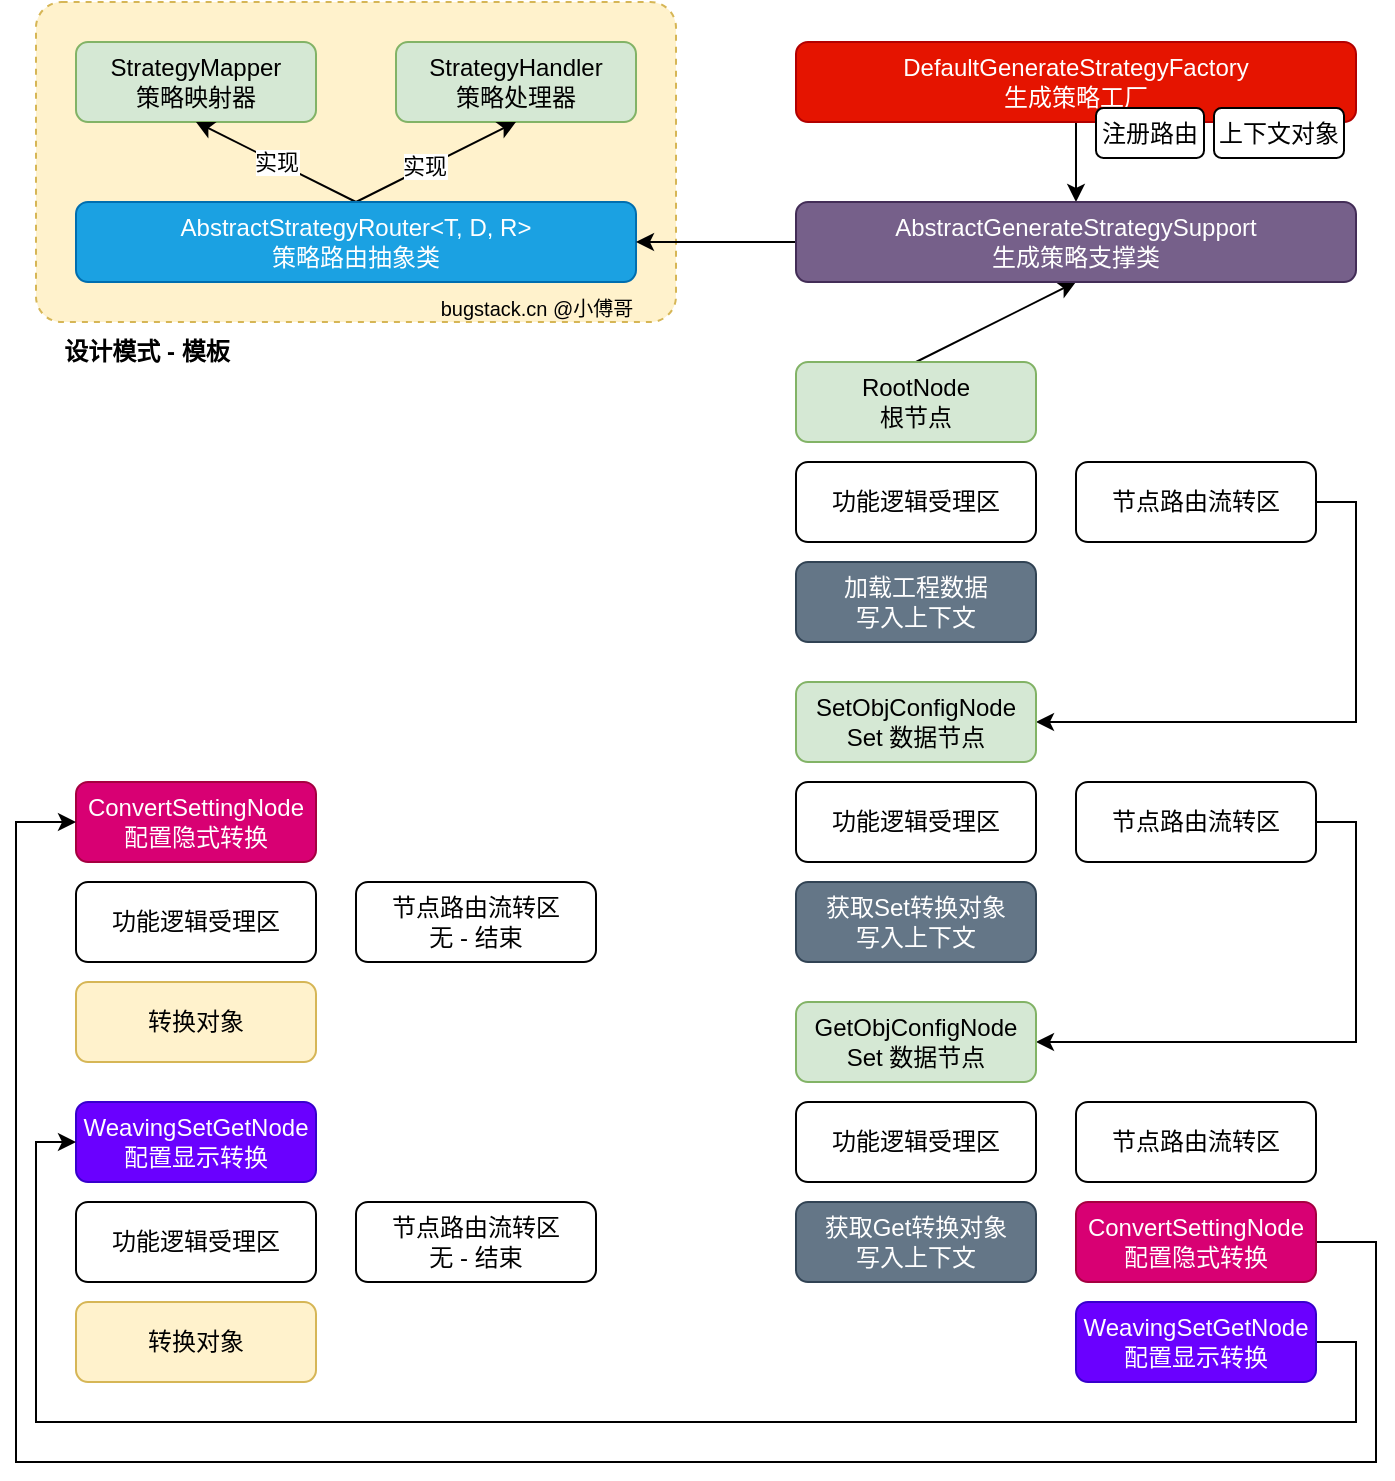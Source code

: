 <mxfile version="20.2.8" type="device"><diagram id="3zxdHRGHhmja6cr7gjM5" name="第 1 页"><mxGraphModel dx="1186" dy="745" grid="0" gridSize="10" guides="1" tooltips="1" connect="1" arrows="1" fold="1" page="1" pageScale="1" pageWidth="900" pageHeight="1600" math="0" shadow="0"><root><mxCell id="0"/><mxCell id="1" parent="0"/><mxCell id="-XgK29Oh7imDlUBZocUw-1" value="" style="rounded=1;whiteSpace=wrap;html=1;dashed=1;fillColor=#fff2cc;arcSize=8;strokeColor=#d6b656;" vertex="1" parent="1"><mxGeometry x="100" y="180" width="320" height="160" as="geometry"/></mxCell><mxCell id="-XgK29Oh7imDlUBZocUw-2" value="StrategyHandler&lt;br&gt;策略处理器" style="rounded=1;whiteSpace=wrap;html=1;fillColor=#d5e8d4;strokeColor=#82b366;" vertex="1" parent="1"><mxGeometry x="280" y="200" width="120" height="40" as="geometry"/></mxCell><mxCell id="-XgK29Oh7imDlUBZocUw-3" value="StrategyMapper&lt;br&gt;策略映射器" style="rounded=1;whiteSpace=wrap;html=1;fillColor=#d5e8d4;strokeColor=#82b366;" vertex="1" parent="1"><mxGeometry x="120" y="200" width="120" height="40" as="geometry"/></mxCell><mxCell id="-XgK29Oh7imDlUBZocUw-4" style="rounded=0;orthogonalLoop=1;jettySize=auto;html=1;exitX=0.5;exitY=0;exitDx=0;exitDy=0;entryX=0.5;entryY=1;entryDx=0;entryDy=0;" edge="1" parent="1" source="-XgK29Oh7imDlUBZocUw-8" target="-XgK29Oh7imDlUBZocUw-3"><mxGeometry relative="1" as="geometry"><mxPoint x="180" y="270" as="targetPoint"/></mxGeometry></mxCell><mxCell id="-XgK29Oh7imDlUBZocUw-5" value="实现" style="edgeLabel;html=1;align=center;verticalAlign=middle;resizable=0;points=[];" vertex="1" connectable="0" parent="-XgK29Oh7imDlUBZocUw-4"><mxGeometry x="-0.185" y="1" relative="1" as="geometry"><mxPoint x="-7" y="-5" as="offset"/></mxGeometry></mxCell><mxCell id="-XgK29Oh7imDlUBZocUw-6" style="edgeStyle=none;rounded=0;orthogonalLoop=1;jettySize=auto;html=1;exitX=0.5;exitY=0;exitDx=0;exitDy=0;entryX=0.5;entryY=1;entryDx=0;entryDy=0;" edge="1" parent="1" source="-XgK29Oh7imDlUBZocUw-8" target="-XgK29Oh7imDlUBZocUw-2"><mxGeometry relative="1" as="geometry"/></mxCell><mxCell id="-XgK29Oh7imDlUBZocUw-7" value="实现" style="edgeLabel;html=1;align=center;verticalAlign=middle;resizable=0;points=[];" vertex="1" connectable="0" parent="-XgK29Oh7imDlUBZocUw-6"><mxGeometry x="-0.135" y="1" relative="1" as="geometry"><mxPoint as="offset"/></mxGeometry></mxCell><mxCell id="-XgK29Oh7imDlUBZocUw-8" value="AbstractStrategyRouter&amp;lt;T, D, R&amp;gt;&lt;br&gt;策略路由抽象类" style="rounded=1;whiteSpace=wrap;html=1;fillColor=#1ba1e2;strokeColor=#006EAF;fontColor=#ffffff;" vertex="1" parent="1"><mxGeometry x="120" y="280" width="280" height="40" as="geometry"/></mxCell><mxCell id="-XgK29Oh7imDlUBZocUw-9" style="edgeStyle=none;rounded=0;orthogonalLoop=1;jettySize=auto;html=1;exitX=0.5;exitY=1;exitDx=0;exitDy=0;" edge="1" parent="1" source="-XgK29Oh7imDlUBZocUw-10"><mxGeometry relative="1" as="geometry"><mxPoint x="620" y="280" as="targetPoint"/></mxGeometry></mxCell><mxCell id="-XgK29Oh7imDlUBZocUw-10" value="DefaultGenerateStrategyFactory&lt;br&gt;生成策略工厂" style="rounded=1;whiteSpace=wrap;html=1;fillColor=#e51400;strokeColor=#B20000;fontColor=#ffffff;" vertex="1" parent="1"><mxGeometry x="480" y="200" width="280" height="40" as="geometry"/></mxCell><mxCell id="-XgK29Oh7imDlUBZocUw-13" style="edgeStyle=none;rounded=0;orthogonalLoop=1;jettySize=auto;html=1;exitX=0.5;exitY=0;exitDx=0;exitDy=0;entryX=0.5;entryY=1;entryDx=0;entryDy=0;" edge="1" parent="1" source="-XgK29Oh7imDlUBZocUw-15"><mxGeometry relative="1" as="geometry"><mxPoint x="620" y="320" as="targetPoint"/></mxGeometry></mxCell><mxCell id="-XgK29Oh7imDlUBZocUw-15" value="RootNode&lt;br&gt;根节点" style="rounded=1;whiteSpace=wrap;html=1;fillColor=#d5e8d4;strokeColor=#82b366;" vertex="1" parent="1"><mxGeometry x="480" y="360" width="120" height="40" as="geometry"/></mxCell><mxCell id="-XgK29Oh7imDlUBZocUw-24" value="&lt;b&gt;设计模式 - 模板&lt;/b&gt;" style="text;html=1;align=center;verticalAlign=middle;resizable=0;points=[];autosize=1;strokeColor=none;fillColor=none;" vertex="1" parent="1"><mxGeometry x="100" y="340" width="110" height="30" as="geometry"/></mxCell><mxCell id="-XgK29Oh7imDlUBZocUw-25" value="&lt;font style=&quot;font-size: 10px;&quot;&gt;bugstack.cn @小傅哥&lt;/font&gt;" style="text;html=1;align=center;verticalAlign=middle;resizable=0;points=[];autosize=1;strokeColor=none;fillColor=none;" vertex="1" parent="1"><mxGeometry x="293" y="320" width="114" height="26" as="geometry"/></mxCell><mxCell id="-XgK29Oh7imDlUBZocUw-34" style="edgeStyle=orthogonalEdgeStyle;rounded=0;orthogonalLoop=1;jettySize=auto;html=1;exitX=0;exitY=0.5;exitDx=0;exitDy=0;entryX=1;entryY=0.5;entryDx=0;entryDy=0;" edge="1" parent="1" source="-XgK29Oh7imDlUBZocUw-28" target="-XgK29Oh7imDlUBZocUw-8"><mxGeometry relative="1" as="geometry"/></mxCell><mxCell id="-XgK29Oh7imDlUBZocUw-28" value="AbstractGenerateStrategySupport&lt;br&gt;生成策略支撑类" style="rounded=1;whiteSpace=wrap;html=1;fillColor=#76608a;strokeColor=#432D57;fontColor=#ffffff;" vertex="1" parent="1"><mxGeometry x="480" y="280" width="280" height="40" as="geometry"/></mxCell><mxCell id="-XgK29Oh7imDlUBZocUw-35" value="功能逻辑受理区" style="rounded=1;whiteSpace=wrap;html=1;" vertex="1" parent="1"><mxGeometry x="480" y="410" width="120" height="40" as="geometry"/></mxCell><mxCell id="-XgK29Oh7imDlUBZocUw-42" style="edgeStyle=orthogonalEdgeStyle;rounded=0;orthogonalLoop=1;jettySize=auto;html=1;exitX=1;exitY=0.5;exitDx=0;exitDy=0;entryX=1;entryY=0.5;entryDx=0;entryDy=0;" edge="1" parent="1" source="-XgK29Oh7imDlUBZocUw-36" target="-XgK29Oh7imDlUBZocUw-38"><mxGeometry relative="1" as="geometry"/></mxCell><mxCell id="-XgK29Oh7imDlUBZocUw-36" value="节点路由流转区" style="rounded=1;whiteSpace=wrap;html=1;" vertex="1" parent="1"><mxGeometry x="620" y="410" width="120" height="40" as="geometry"/></mxCell><mxCell id="-XgK29Oh7imDlUBZocUw-37" value="加载工程数据&lt;br&gt;写入上下文" style="rounded=1;whiteSpace=wrap;html=1;fillColor=#647687;strokeColor=#314354;fontColor=#ffffff;" vertex="1" parent="1"><mxGeometry x="480" y="460" width="120" height="40" as="geometry"/></mxCell><mxCell id="-XgK29Oh7imDlUBZocUw-38" value="SetObjConfigNode&lt;br&gt;Set 数据节点" style="rounded=1;whiteSpace=wrap;html=1;fillColor=#d5e8d4;strokeColor=#82b366;" vertex="1" parent="1"><mxGeometry x="480" y="520" width="120" height="40" as="geometry"/></mxCell><mxCell id="-XgK29Oh7imDlUBZocUw-39" value="功能逻辑受理区" style="rounded=1;whiteSpace=wrap;html=1;" vertex="1" parent="1"><mxGeometry x="480" y="570" width="120" height="40" as="geometry"/></mxCell><mxCell id="-XgK29Oh7imDlUBZocUw-47" style="edgeStyle=orthogonalEdgeStyle;rounded=0;orthogonalLoop=1;jettySize=auto;html=1;exitX=1;exitY=0.5;exitDx=0;exitDy=0;entryX=1;entryY=0.5;entryDx=0;entryDy=0;" edge="1" parent="1" source="-XgK29Oh7imDlUBZocUw-40" target="-XgK29Oh7imDlUBZocUw-43"><mxGeometry relative="1" as="geometry"/></mxCell><mxCell id="-XgK29Oh7imDlUBZocUw-40" value="节点路由流转区" style="rounded=1;whiteSpace=wrap;html=1;" vertex="1" parent="1"><mxGeometry x="620" y="570" width="120" height="40" as="geometry"/></mxCell><mxCell id="-XgK29Oh7imDlUBZocUw-41" value="获取Set转换对象&lt;br&gt;写入上下文" style="rounded=1;whiteSpace=wrap;html=1;fillColor=#647687;strokeColor=#314354;fontColor=#ffffff;" vertex="1" parent="1"><mxGeometry x="480" y="620" width="120" height="40" as="geometry"/></mxCell><mxCell id="-XgK29Oh7imDlUBZocUw-43" value="GetObjConfigNode&lt;br&gt;Set 数据节点" style="rounded=1;whiteSpace=wrap;html=1;fillColor=#d5e8d4;strokeColor=#82b366;" vertex="1" parent="1"><mxGeometry x="480" y="680" width="120" height="40" as="geometry"/></mxCell><mxCell id="-XgK29Oh7imDlUBZocUw-44" value="功能逻辑受理区" style="rounded=1;whiteSpace=wrap;html=1;" vertex="1" parent="1"><mxGeometry x="480" y="730" width="120" height="40" as="geometry"/></mxCell><mxCell id="-XgK29Oh7imDlUBZocUw-45" value="节点路由流转区" style="rounded=1;whiteSpace=wrap;html=1;" vertex="1" parent="1"><mxGeometry x="620" y="730" width="120" height="40" as="geometry"/></mxCell><mxCell id="-XgK29Oh7imDlUBZocUw-46" value="获取Get转换对象&lt;br&gt;写入上下文" style="rounded=1;whiteSpace=wrap;html=1;fillColor=#647687;strokeColor=#314354;fontColor=#ffffff;" vertex="1" parent="1"><mxGeometry x="480" y="780" width="120" height="40" as="geometry"/></mxCell><mxCell id="-XgK29Oh7imDlUBZocUw-48" value="ConvertSettingNode&lt;br&gt;配置隐式转换" style="rounded=1;whiteSpace=wrap;html=1;fillColor=#d80073;strokeColor=#A50040;fontColor=#ffffff;" vertex="1" parent="1"><mxGeometry x="120" y="570" width="120" height="40" as="geometry"/></mxCell><mxCell id="-XgK29Oh7imDlUBZocUw-49" value="功能逻辑受理区" style="rounded=1;whiteSpace=wrap;html=1;" vertex="1" parent="1"><mxGeometry x="120" y="620" width="120" height="40" as="geometry"/></mxCell><mxCell id="-XgK29Oh7imDlUBZocUw-50" value="节点路由流转区&lt;br&gt;无 - 结束" style="rounded=1;whiteSpace=wrap;html=1;" vertex="1" parent="1"><mxGeometry x="260" y="620" width="120" height="40" as="geometry"/></mxCell><mxCell id="-XgK29Oh7imDlUBZocUw-51" value="转换对象" style="rounded=1;whiteSpace=wrap;html=1;fillColor=#fff2cc;strokeColor=#d6b656;" vertex="1" parent="1"><mxGeometry x="120" y="670" width="120" height="40" as="geometry"/></mxCell><mxCell id="-XgK29Oh7imDlUBZocUw-52" value="WeavingSetGetNode&lt;br&gt;配置显示转换" style="rounded=1;whiteSpace=wrap;html=1;fillColor=#6a00ff;strokeColor=#3700CC;fontColor=#ffffff;" vertex="1" parent="1"><mxGeometry x="120" y="730" width="120" height="40" as="geometry"/></mxCell><mxCell id="-XgK29Oh7imDlUBZocUw-53" value="功能逻辑受理区" style="rounded=1;whiteSpace=wrap;html=1;" vertex="1" parent="1"><mxGeometry x="120" y="780" width="120" height="40" as="geometry"/></mxCell><mxCell id="-XgK29Oh7imDlUBZocUw-54" value="节点路由流转区&lt;br&gt;无 - 结束" style="rounded=1;whiteSpace=wrap;html=1;" vertex="1" parent="1"><mxGeometry x="260" y="780" width="120" height="40" as="geometry"/></mxCell><mxCell id="-XgK29Oh7imDlUBZocUw-55" value="转换对象" style="rounded=1;whiteSpace=wrap;html=1;fillColor=#fff2cc;strokeColor=#d6b656;" vertex="1" parent="1"><mxGeometry x="120" y="830" width="120" height="40" as="geometry"/></mxCell><mxCell id="-XgK29Oh7imDlUBZocUw-59" style="edgeStyle=orthogonalEdgeStyle;rounded=0;orthogonalLoop=1;jettySize=auto;html=1;exitX=1;exitY=0.5;exitDx=0;exitDy=0;entryX=0;entryY=0.5;entryDx=0;entryDy=0;" edge="1" parent="1" source="-XgK29Oh7imDlUBZocUw-56" target="-XgK29Oh7imDlUBZocUw-48"><mxGeometry relative="1" as="geometry"><Array as="points"><mxPoint x="770" y="800"/><mxPoint x="770" y="910"/><mxPoint x="90" y="910"/><mxPoint x="90" y="590"/></Array></mxGeometry></mxCell><mxCell id="-XgK29Oh7imDlUBZocUw-56" value="ConvertSettingNode&lt;br&gt;配置隐式转换" style="rounded=1;whiteSpace=wrap;html=1;fillColor=#d80073;strokeColor=#A50040;fontColor=#ffffff;" vertex="1" parent="1"><mxGeometry x="620" y="780" width="120" height="40" as="geometry"/></mxCell><mxCell id="-XgK29Oh7imDlUBZocUw-58" style="edgeStyle=orthogonalEdgeStyle;rounded=0;orthogonalLoop=1;jettySize=auto;html=1;exitX=1;exitY=0.5;exitDx=0;exitDy=0;entryX=0;entryY=0.5;entryDx=0;entryDy=0;" edge="1" parent="1" source="-XgK29Oh7imDlUBZocUw-57" target="-XgK29Oh7imDlUBZocUw-52"><mxGeometry relative="1" as="geometry"><Array as="points"><mxPoint x="760" y="850"/><mxPoint x="760" y="890"/><mxPoint x="100" y="890"/><mxPoint x="100" y="750"/></Array></mxGeometry></mxCell><mxCell id="-XgK29Oh7imDlUBZocUw-57" value="WeavingSetGetNode&lt;br&gt;配置显示转换" style="rounded=1;whiteSpace=wrap;html=1;fillColor=#6a00ff;strokeColor=#3700CC;fontColor=#ffffff;" vertex="1" parent="1"><mxGeometry x="620" y="830" width="120" height="40" as="geometry"/></mxCell><mxCell id="-XgK29Oh7imDlUBZocUw-60" value="注册路由" style="rounded=1;whiteSpace=wrap;html=1;" vertex="1" parent="1"><mxGeometry x="630" y="233" width="54" height="25" as="geometry"/></mxCell><mxCell id="-XgK29Oh7imDlUBZocUw-62" value="上下文对象" style="rounded=1;whiteSpace=wrap;html=1;" vertex="1" parent="1"><mxGeometry x="689" y="233" width="65" height="25" as="geometry"/></mxCell></root></mxGraphModel></diagram></mxfile>